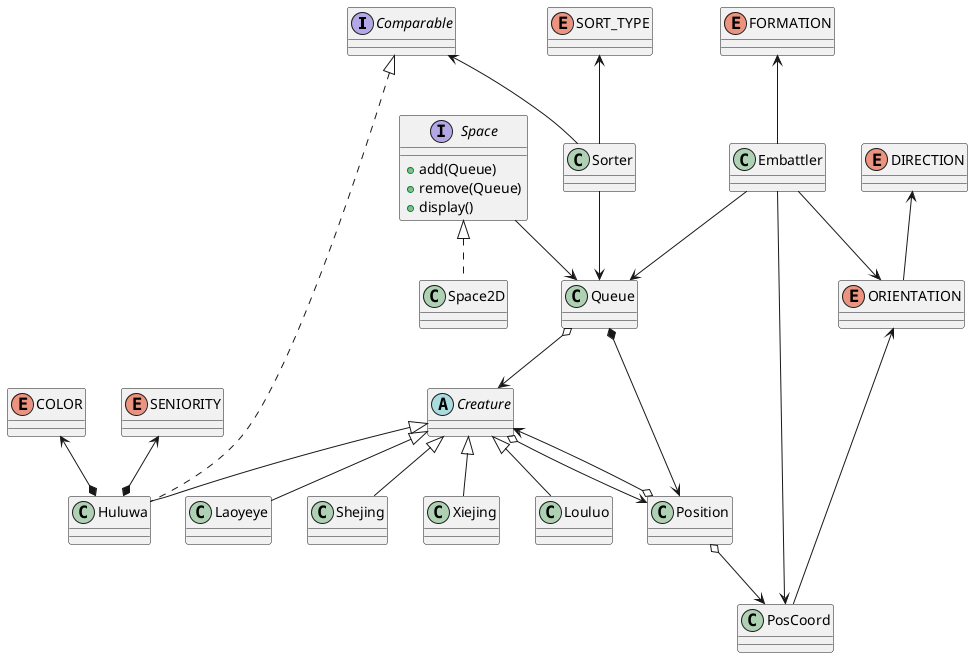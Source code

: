 @startuml
Interface Comparable
Interface Space {
    +add(Queue)
    +remove(Queue)
    +display()
}
Abstract Creature
Class Embattler
Class Huluwa
Class Laoyeye
Class Shejing
Class Xiejing
Class Louluo
Class Position
Class PosCoord
Class Queue
Class Sorter
Class Space2D
Enum DIRECTION
Enum ORIENTATION
Enum FORMATION
Enum COLOR
Enum SENIORITY
Enum SORT_TYPE

Creature <|-- Huluwa
Creature <|-- Laoyeye
Creature <|-- Xiejing
Creature <|-- Shejing
Creature <|-- Louluo
Creature o--> Position
Position o--> Creature
Space <|.. Space2D
Comparable <|.. Huluwa
Comparable <-- Sorter
Sorter --> Queue
Queue *--> Position
Queue o--> Creature
Position o--> PosCoord
Embattler --> Queue
Embattler --> ORIENTATION
Embattler --> PosCoord
Space --> Queue

FORMATION <-- Embattler
COLOR <--* Huluwa
SENIORITY <--* Huluwa
SORT_TYPE <-- Sorter
DIRECTION <-- ORIENTATION
ORIENTATION <-- PosCoord

@enduml
